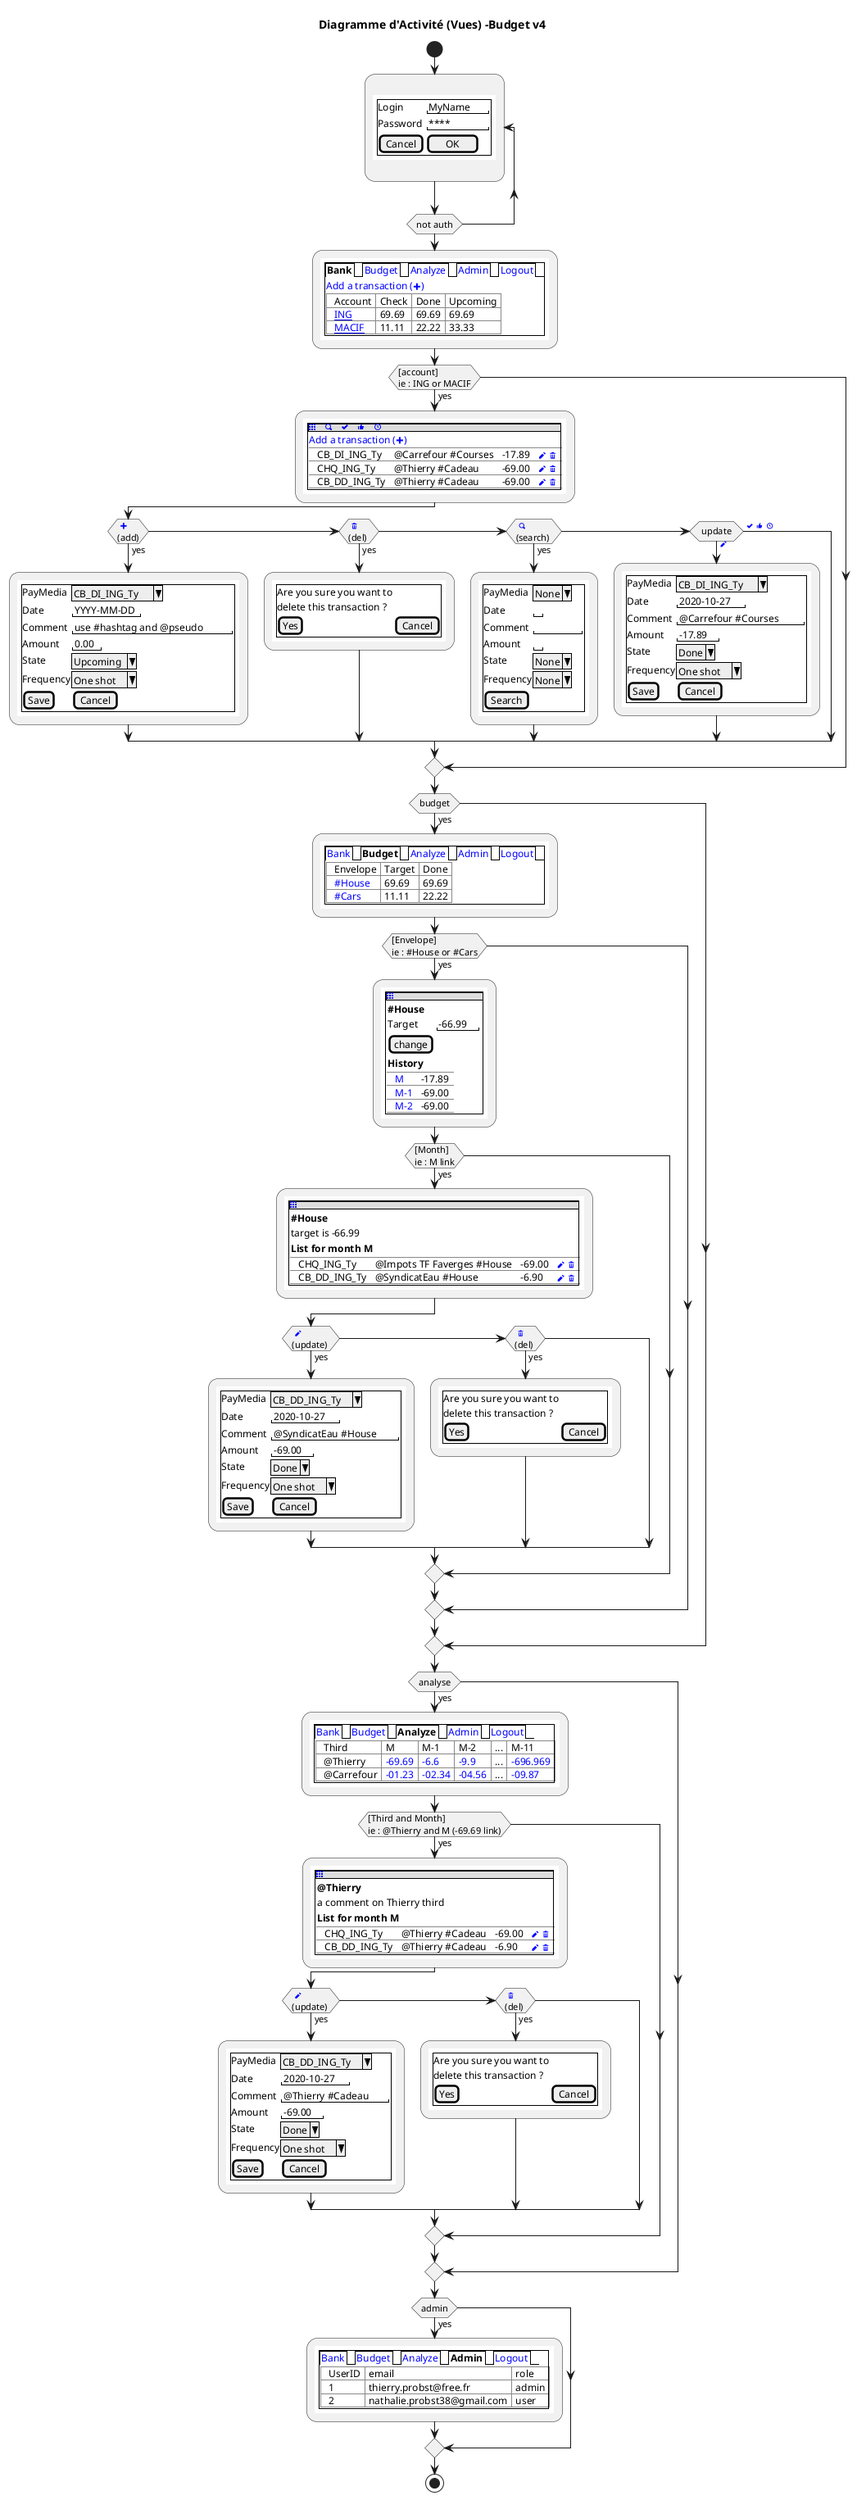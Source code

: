 @startuml
title Diagramme d'Activité (Vues) -Budget v4
'pragma useVerticalIf on
'skinparam ConditionEndStyle hline

start
repeat :\n{{\nsalt\n{+\nLogin    | "MyName   "\nPassword | "****     "\n[Cancel] | [  OK   ]\n}\n}}\n;
repeat while (not auth)
:{{\nsalt\n{+\n{/<b>Bank</b> | <color:blue>Budget | <color:blue>Analyze | <color:blue>Admin | <color:blue>Logout}\n{\n<color:blue>Add a transaction (<&plus>)\n{T#\n+Account    |  Check   |   Done   |   Upcoming\n+<color:blue><u>ING</u>        |  69.69   |   69.69   |   69.69\n\n+<color:blue><u>MACIF</u>      |  11.11   |   22.22   |   33.33\n}\n}\n}\n}};
if ([account]\nie : ING or MACIF) then (yes)
  :{{\nsalt\n{+\n{* <color:blue><&grid-three-up>|<color:blue><&magnifying-glass>|<color:blue><&check>|<color:blue><&thumb-up>|<color:blue><&clock>}\n{\n<color:blue>Add a transaction (<&plus>)\n{T-\n+CB_DI_ING_Ty | @Carrefour #Courses | -17.89 | <color:blue><&pencil> <color:blue><&trash>\n+CHQ_ING_Ty | @Thierry #Cadeau | -69.00 | <color:blue><&pencil> <color:blue><&trash>\n+CB_DD_ING_Ty | @Thierry #Cadeau | -69.00 | <color:blue><&pencil> <color:blue><&trash>\n}\n}\n}\n}};
  if ( <color:blue><&plus>\n(add)) then (yes)
    :{{\nsalt\n{+\nPayMedia | ^CB_DI_ING_Ty^\nDate | "YYYY-MM-DD"\nComment | "use #hashtag and @pseudo"\nAmount | "0.00"\nState | ^Upcoming^\nFrequency | ^One shot^\n[Save] | [Cancel]\n}\n}};
  elseif ( <color:blue><&trash>\n(del) ) then (yes)
    :{{\nsalt\n{+\nAre you sure you want to\ndelete this transaction ?\n[Yes]|[Cancel]\n}\n}};
  elseif ( <color:blue><&magnifying-glass>\n(search) ) then (yes)
    :{{\nsalt\n{+\nPayMedia | ^None^\nDate | " "\nComment | "       "\nAmount | " "\nState | ^None^\nFrequency | ^None^\n[Search]\n}\n}};
  elseif ( update ) then (<color:blue><&pencil>)
      :{{\nsalt\n{+\nPayMedia | ^CB_DI_ING_Ty^\nDate | "2020-10-27"\nComment | "@Carrefour #Courses"\nAmount | "-17.89"\nState | ^Done^\nFrequency | ^One shot^\n[Save] | [Cancel]\n}\n}};
  else ( <color:blue><&check> <color:blue><&thumb-up> <color:blue><&clock> )
  endif
endif
if (budget) then (yes)
  :{{\nsalt\n{+\n{/<color:blue>Bank | <b>Budget</b> | <color:blue>Analyze | <color:blue>Admin | <color:blue>Logout}\n{\n{T#\n+Envelope    |  Target   |   Done   \n+<color:blue>#House        |  69.69   |   69.69\n\n+<color:blue>#Cars      |  11.11   |   22.22\n}\n}\n}\n}};
  if ([Envelope]\nie : #House or #Cars) then (yes)
    :{{\nsalt\n{+\n{* <color:blue><&grid-three-up>}\n{\n{\n<b>#House</b>\nTarget | "-66.99"\n[change]\n<b>History</b>\n}\n{T-\n+<color:blue>M | -17.89\n+<color:blue>M-1 | -69.00\n+<color:blue>M-2 | -69.00\n}\n}\n}\n}};
    if ([Month]\nie : M link) then (yes)
      :{{\nsalt\n{+\n{* <color:blue><&grid-three-up>}\n{\n{\n<b>#House</b>\ntarget is -66.99\n<b>List for month M</b>\n}\n{T-\n+CHQ_ING_Ty | @Impots TF Faverges #House | -69.00 | <color:blue><&pencil> <color:blue><&trash>\n+CB_DD_ING_Ty | @SyndicatEau #House | -6.90 | <color:blue><&pencil> <color:blue><&trash>\n}\n}\n}\n}};
      if ( <color:blue><&pencil>\n(update) ) then (yes)
          :{{\nsalt\n{+\nPayMedia | ^CB_DD_ING_Ty^\nDate | "2020-10-27"\nComment | "@SyndicatEau #House"\nAmount | "-69.00"\nState | ^Done^\nFrequency | ^One shot^\n[Save] | [Cancel]\n}\n}};
      elseif ( <color:blue><&trash>\n(del) ) then (yes)
        :{{\nsalt\n{+\nAre you sure you want to\ndelete this transaction ?\n[Yes]|[Cancel]\n}\n}};
      endif
    endif
  endif
endif
if (analyse) then (yes)
  :{{\nsalt\n{+\n{/<color:blue>Bank | <color:blue>Budget | <b>Analyze</b> | <color:blue>Admin | <color:blue>Logout}\n{\n{T#\n+Third | M | M-1 | M-2 | ... | M-11\n+@Thierry | <color:blue>-69.69 | <color:blue>-6.6 | <color:blue>-9.9 | ... | <color:blue>-696.969\n+@Carrefour | <color:blue>-01.23 | <color:blue>-02.34 | <color:blue>-04.56 | ... | <color:blue>-09.87\n}\n}\n}\n}};
  if ([Third and Month]\nie : @Thierry and M (-69.69 link)) then (yes)
    :{{\nsalt\n{+\n{* <color:blue><&grid-three-up>}\n{\n{\n<b>@Thierry</b>\na comment on Thierry third\n<b>List for month M</b>\n}\n{T-\n+CHQ_ING_Ty | @Thierry #Cadeau | -69.00 | <color:blue><&pencil> <color:blue><&trash>\n+CB_DD_ING_Ty | @Thierry #Cadeau | -6.90 | <color:blue><&pencil> <color:blue><&trash>\n}\n}\n}\n}};
    if ( <color:blue><&pencil>\n(update) ) then (yes)
        :{{\nsalt\n{+\nPayMedia | ^CB_DD_ING_Ty^\nDate | "2020-10-27"\nComment | "@Thierry #Cadeau"\nAmount | "-69.00"\nState | ^Done^\nFrequency | ^One shot^\n[Save] | [Cancel]\n}\n}};
    elseif ( <color:blue><&trash>\n(del) ) then (yes)
      :{{\nsalt\n{+\nAre you sure you want to\ndelete this transaction ?\n[Yes]|[Cancel]\n}\n}};
    endif
  endif
endif
if (admin) then (yes)
  :{{\nsalt\n{+\n{/<color:blue>Bank | <color:blue>Budget | <color:blue>Analyze | <b>Admin</b> | <color:blue>Logout}\n{\n{T#\n+UserID    |   email   | role   \n+1       |  thierry.probst@free.fr   | admin   \n\n+2      |  nathalie.probst38@gmail.com  | user   \n}\n}\n}\n}};
endif
stop

@enduml
